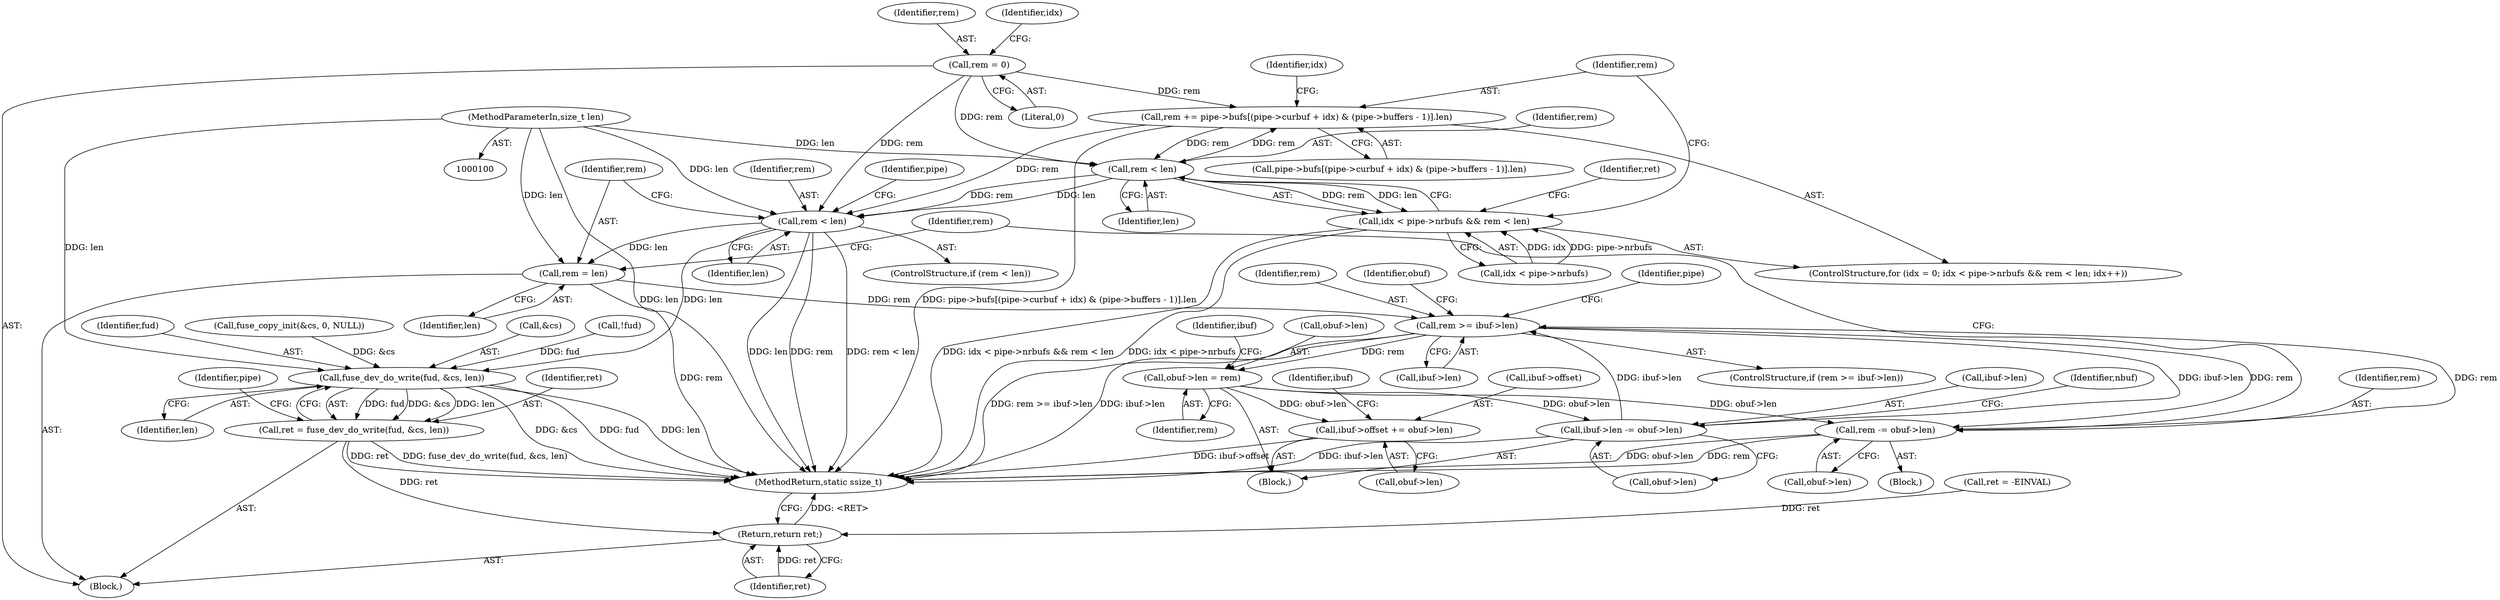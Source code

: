 digraph "1_linux_6b3a707736301c2128ca85ce85fb13f60b5e350a@array" {
"1000165" [label="(Call,rem += pipe->bufs[(pipe->curbuf + idx) & (pipe->buffers - 1)].len)"];
"1000147" [label="(Call,rem = 0)"];
"1000160" [label="(Call,rem < len)"];
"1000165" [label="(Call,rem += pipe->bufs[(pipe->curbuf + idx) & (pipe->buffers - 1)].len)"];
"1000104" [label="(MethodParameterIn,size_t len)"];
"1000154" [label="(Call,idx < pipe->nrbufs && rem < len)"];
"1000189" [label="(Call,rem < len)"];
"1000196" [label="(Call,rem = len)"];
"1000232" [label="(Call,rem >= ibuf->len)"];
"1000282" [label="(Call,obuf->len = rem)"];
"1000287" [label="(Call,ibuf->offset += obuf->len)"];
"1000294" [label="(Call,ibuf->len -= obuf->len)"];
"1000303" [label="(Call,rem -= obuf->len)"];
"1000341" [label="(Call,fuse_dev_do_write(fud, &cs, len))"];
"1000339" [label="(Call,ret = fuse_dev_do_write(fud, &cs, len))"];
"1000368" [label="(Return,return ret;)"];
"1000234" [label="(Call,ibuf->len)"];
"1000368" [label="(Return,return ret;)"];
"1000282" [label="(Call,obuf->len = rem)"];
"1000188" [label="(ControlStructure,if (rem < len))"];
"1000190" [label="(Identifier,rem)"];
"1000240" [label="(Identifier,obuf)"];
"1000155" [label="(Call,idx < pipe->nrbufs)"];
"1000303" [label="(Call,rem -= obuf->len)"];
"1000148" [label="(Identifier,rem)"];
"1000286" [label="(Identifier,rem)"];
"1000200" [label="(Identifier,rem)"];
"1000291" [label="(Call,obuf->len)"];
"1000345" [label="(Identifier,len)"];
"1000310" [label="(Call,fuse_copy_init(&cs, 0, NULL))"];
"1000194" [label="(Identifier,pipe)"];
"1000347" [label="(Identifier,pipe)"];
"1000369" [label="(Identifier,ret)"];
"1000184" [label="(Call,ret = -EINVAL)"];
"1000343" [label="(Call,&cs)"];
"1000340" [label="(Identifier,ret)"];
"1000295" [label="(Call,ibuf->len)"];
"1000289" [label="(Identifier,ibuf)"];
"1000298" [label="(Call,obuf->len)"];
"1000302" [label="(Identifier,nbuf)"];
"1000231" [label="(ControlStructure,if (rem >= ibuf->len))"];
"1000185" [label="(Identifier,ret)"];
"1000341" [label="(Call,fuse_dev_do_write(fud, &cs, len))"];
"1000152" [label="(Identifier,idx)"];
"1000196" [label="(Call,rem = len)"];
"1000270" [label="(Identifier,pipe)"];
"1000370" [label="(MethodReturn,static ssize_t)"];
"1000119" [label="(Call,!fud)"];
"1000166" [label="(Identifier,rem)"];
"1000162" [label="(Identifier,len)"];
"1000189" [label="(Call,rem < len)"];
"1000283" [label="(Call,obuf->len)"];
"1000287" [label="(Call,ibuf->offset += obuf->len)"];
"1000294" [label="(Call,ibuf->len -= obuf->len)"];
"1000165" [label="(Call,rem += pipe->bufs[(pipe->curbuf + idx) & (pipe->buffers - 1)].len)"];
"1000104" [label="(MethodParameterIn,size_t len)"];
"1000164" [label="(Identifier,idx)"];
"1000161" [label="(Identifier,rem)"];
"1000150" [label="(ControlStructure,for (idx = 0; idx < pipe->nrbufs && rem < len; idx++))"];
"1000106" [label="(Block,)"];
"1000305" [label="(Call,obuf->len)"];
"1000342" [label="(Identifier,fud)"];
"1000232" [label="(Call,rem >= ibuf->len)"];
"1000288" [label="(Call,ibuf->offset)"];
"1000198" [label="(Identifier,len)"];
"1000167" [label="(Call,pipe->bufs[(pipe->curbuf + idx) & (pipe->buffers - 1)].len)"];
"1000268" [label="(Block,)"];
"1000191" [label="(Identifier,len)"];
"1000147" [label="(Call,rem = 0)"];
"1000296" [label="(Identifier,ibuf)"];
"1000201" [label="(Block,)"];
"1000160" [label="(Call,rem < len)"];
"1000304" [label="(Identifier,rem)"];
"1000149" [label="(Literal,0)"];
"1000197" [label="(Identifier,rem)"];
"1000339" [label="(Call,ret = fuse_dev_do_write(fud, &cs, len))"];
"1000154" [label="(Call,idx < pipe->nrbufs && rem < len)"];
"1000233" [label="(Identifier,rem)"];
"1000165" -> "1000150"  [label="AST: "];
"1000165" -> "1000167"  [label="CFG: "];
"1000166" -> "1000165"  [label="AST: "];
"1000167" -> "1000165"  [label="AST: "];
"1000164" -> "1000165"  [label="CFG: "];
"1000165" -> "1000370"  [label="DDG: pipe->bufs[(pipe->curbuf + idx) & (pipe->buffers - 1)].len"];
"1000165" -> "1000160"  [label="DDG: rem"];
"1000147" -> "1000165"  [label="DDG: rem"];
"1000160" -> "1000165"  [label="DDG: rem"];
"1000165" -> "1000189"  [label="DDG: rem"];
"1000147" -> "1000106"  [label="AST: "];
"1000147" -> "1000149"  [label="CFG: "];
"1000148" -> "1000147"  [label="AST: "];
"1000149" -> "1000147"  [label="AST: "];
"1000152" -> "1000147"  [label="CFG: "];
"1000147" -> "1000160"  [label="DDG: rem"];
"1000147" -> "1000189"  [label="DDG: rem"];
"1000160" -> "1000154"  [label="AST: "];
"1000160" -> "1000162"  [label="CFG: "];
"1000161" -> "1000160"  [label="AST: "];
"1000162" -> "1000160"  [label="AST: "];
"1000154" -> "1000160"  [label="CFG: "];
"1000160" -> "1000154"  [label="DDG: rem"];
"1000160" -> "1000154"  [label="DDG: len"];
"1000104" -> "1000160"  [label="DDG: len"];
"1000160" -> "1000189"  [label="DDG: rem"];
"1000160" -> "1000189"  [label="DDG: len"];
"1000104" -> "1000100"  [label="AST: "];
"1000104" -> "1000370"  [label="DDG: len"];
"1000104" -> "1000189"  [label="DDG: len"];
"1000104" -> "1000196"  [label="DDG: len"];
"1000104" -> "1000341"  [label="DDG: len"];
"1000154" -> "1000150"  [label="AST: "];
"1000154" -> "1000155"  [label="CFG: "];
"1000155" -> "1000154"  [label="AST: "];
"1000166" -> "1000154"  [label="CFG: "];
"1000185" -> "1000154"  [label="CFG: "];
"1000154" -> "1000370"  [label="DDG: idx < pipe->nrbufs"];
"1000154" -> "1000370"  [label="DDG: idx < pipe->nrbufs && rem < len"];
"1000155" -> "1000154"  [label="DDG: idx"];
"1000155" -> "1000154"  [label="DDG: pipe->nrbufs"];
"1000189" -> "1000188"  [label="AST: "];
"1000189" -> "1000191"  [label="CFG: "];
"1000190" -> "1000189"  [label="AST: "];
"1000191" -> "1000189"  [label="AST: "];
"1000194" -> "1000189"  [label="CFG: "];
"1000197" -> "1000189"  [label="CFG: "];
"1000189" -> "1000370"  [label="DDG: rem"];
"1000189" -> "1000370"  [label="DDG: rem < len"];
"1000189" -> "1000370"  [label="DDG: len"];
"1000189" -> "1000196"  [label="DDG: len"];
"1000189" -> "1000341"  [label="DDG: len"];
"1000196" -> "1000106"  [label="AST: "];
"1000196" -> "1000198"  [label="CFG: "];
"1000197" -> "1000196"  [label="AST: "];
"1000198" -> "1000196"  [label="AST: "];
"1000200" -> "1000196"  [label="CFG: "];
"1000196" -> "1000370"  [label="DDG: rem"];
"1000196" -> "1000232"  [label="DDG: rem"];
"1000232" -> "1000231"  [label="AST: "];
"1000232" -> "1000234"  [label="CFG: "];
"1000233" -> "1000232"  [label="AST: "];
"1000234" -> "1000232"  [label="AST: "];
"1000240" -> "1000232"  [label="CFG: "];
"1000270" -> "1000232"  [label="CFG: "];
"1000232" -> "1000370"  [label="DDG: rem >= ibuf->len"];
"1000232" -> "1000370"  [label="DDG: ibuf->len"];
"1000303" -> "1000232"  [label="DDG: rem"];
"1000294" -> "1000232"  [label="DDG: ibuf->len"];
"1000232" -> "1000282"  [label="DDG: rem"];
"1000232" -> "1000294"  [label="DDG: ibuf->len"];
"1000232" -> "1000303"  [label="DDG: rem"];
"1000282" -> "1000268"  [label="AST: "];
"1000282" -> "1000286"  [label="CFG: "];
"1000283" -> "1000282"  [label="AST: "];
"1000286" -> "1000282"  [label="AST: "];
"1000289" -> "1000282"  [label="CFG: "];
"1000282" -> "1000287"  [label="DDG: obuf->len"];
"1000282" -> "1000294"  [label="DDG: obuf->len"];
"1000282" -> "1000303"  [label="DDG: obuf->len"];
"1000287" -> "1000268"  [label="AST: "];
"1000287" -> "1000291"  [label="CFG: "];
"1000288" -> "1000287"  [label="AST: "];
"1000291" -> "1000287"  [label="AST: "];
"1000296" -> "1000287"  [label="CFG: "];
"1000287" -> "1000370"  [label="DDG: ibuf->offset"];
"1000294" -> "1000268"  [label="AST: "];
"1000294" -> "1000298"  [label="CFG: "];
"1000295" -> "1000294"  [label="AST: "];
"1000298" -> "1000294"  [label="AST: "];
"1000302" -> "1000294"  [label="CFG: "];
"1000294" -> "1000370"  [label="DDG: ibuf->len"];
"1000303" -> "1000201"  [label="AST: "];
"1000303" -> "1000305"  [label="CFG: "];
"1000304" -> "1000303"  [label="AST: "];
"1000305" -> "1000303"  [label="AST: "];
"1000200" -> "1000303"  [label="CFG: "];
"1000303" -> "1000370"  [label="DDG: rem"];
"1000303" -> "1000370"  [label="DDG: obuf->len"];
"1000341" -> "1000339"  [label="AST: "];
"1000341" -> "1000345"  [label="CFG: "];
"1000342" -> "1000341"  [label="AST: "];
"1000343" -> "1000341"  [label="AST: "];
"1000345" -> "1000341"  [label="AST: "];
"1000339" -> "1000341"  [label="CFG: "];
"1000341" -> "1000370"  [label="DDG: &cs"];
"1000341" -> "1000370"  [label="DDG: fud"];
"1000341" -> "1000370"  [label="DDG: len"];
"1000341" -> "1000339"  [label="DDG: fud"];
"1000341" -> "1000339"  [label="DDG: &cs"];
"1000341" -> "1000339"  [label="DDG: len"];
"1000119" -> "1000341"  [label="DDG: fud"];
"1000310" -> "1000341"  [label="DDG: &cs"];
"1000339" -> "1000106"  [label="AST: "];
"1000340" -> "1000339"  [label="AST: "];
"1000347" -> "1000339"  [label="CFG: "];
"1000339" -> "1000370"  [label="DDG: ret"];
"1000339" -> "1000370"  [label="DDG: fuse_dev_do_write(fud, &cs, len)"];
"1000339" -> "1000368"  [label="DDG: ret"];
"1000368" -> "1000106"  [label="AST: "];
"1000368" -> "1000369"  [label="CFG: "];
"1000369" -> "1000368"  [label="AST: "];
"1000370" -> "1000368"  [label="CFG: "];
"1000368" -> "1000370"  [label="DDG: <RET>"];
"1000369" -> "1000368"  [label="DDG: ret"];
"1000184" -> "1000368"  [label="DDG: ret"];
}
